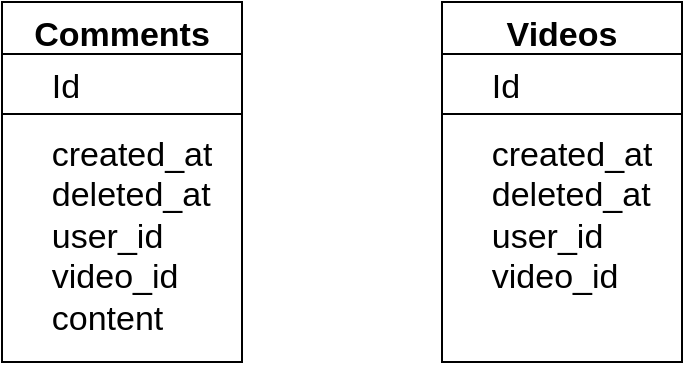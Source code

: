<mxfile version="21.7.2" type="github">
  <diagram name="第 1 页" id="reo0W4DHmEvqvENfd4CY">
    <mxGraphModel dx="1004" dy="0" grid="1" gridSize="10" guides="1" tooltips="1" connect="1" arrows="1" fold="1" page="1" pageScale="1" pageWidth="827" pageHeight="1169" math="0" shadow="0">
      <root>
        <mxCell id="0" />
        <mxCell id="1" parent="0" />
        <mxCell id="bZsvWBhSHapUdeZmbFc5-8" value="Comments" style="swimlane;fontStyle=1;align=center;verticalAlign=top;childLayout=stackLayout;horizontal=1;startSize=26;horizontalStack=0;resizeParent=1;resizeParentMax=0;resizeLast=0;collapsible=1;marginBottom=0;whiteSpace=wrap;html=1;fillColor=none;fontSize=17;" vertex="1" parent="1">
          <mxGeometry x="60" y="60" width="120" height="180" as="geometry" />
        </mxCell>
        <mxCell id="bZsvWBhSHapUdeZmbFc5-9" value="&amp;nbsp; &amp;nbsp; Id" style="text;strokeColor=none;fillColor=none;align=left;verticalAlign=top;spacingLeft=4;spacingRight=4;overflow=hidden;rotatable=0;points=[[0,0.5],[1,0.5]];portConstraint=eastwest;whiteSpace=wrap;html=1;fontSize=17;" vertex="1" parent="bZsvWBhSHapUdeZmbFc5-8">
          <mxGeometry y="26" width="120" height="26" as="geometry" />
        </mxCell>
        <mxCell id="bZsvWBhSHapUdeZmbFc5-10" value="" style="line;strokeWidth=1;fillColor=none;align=left;verticalAlign=middle;spacingTop=-1;spacingLeft=3;spacingRight=3;rotatable=0;labelPosition=right;points=[];portConstraint=eastwest;strokeColor=inherit;fontSize=17;" vertex="1" parent="bZsvWBhSHapUdeZmbFc5-8">
          <mxGeometry y="52" width="120" height="8" as="geometry" />
        </mxCell>
        <mxCell id="bZsvWBhSHapUdeZmbFc5-11" value="&amp;nbsp; &amp;nbsp; created_at&lt;br style=&quot;font-size: 17px;&quot;&gt;&amp;nbsp; &amp;nbsp; deleted_at&lt;br style=&quot;font-size: 17px;&quot;&gt;&amp;nbsp; &amp;nbsp; user_id&lt;br style=&quot;font-size: 17px;&quot;&gt;&amp;nbsp; &amp;nbsp; video_id&lt;br style=&quot;font-size: 17px;&quot;&gt;&amp;nbsp; &amp;nbsp; content" style="text;strokeColor=none;fillColor=none;align=left;verticalAlign=top;spacingLeft=4;spacingRight=4;overflow=hidden;rotatable=0;points=[[0,0.5],[1,0.5]];portConstraint=eastwest;whiteSpace=wrap;html=1;fontSize=17;" vertex="1" parent="bZsvWBhSHapUdeZmbFc5-8">
          <mxGeometry y="60" width="120" height="120" as="geometry" />
        </mxCell>
        <mxCell id="bZsvWBhSHapUdeZmbFc5-12" value="Videos" style="swimlane;fontStyle=1;align=center;verticalAlign=top;childLayout=stackLayout;horizontal=1;startSize=26;horizontalStack=0;resizeParent=1;resizeParentMax=0;resizeLast=0;collapsible=1;marginBottom=0;whiteSpace=wrap;html=1;fillColor=none;fontSize=17;" vertex="1" parent="1">
          <mxGeometry x="280" y="60" width="120" height="180" as="geometry" />
        </mxCell>
        <mxCell id="bZsvWBhSHapUdeZmbFc5-13" value="&amp;nbsp; &amp;nbsp; Id" style="text;strokeColor=none;fillColor=none;align=left;verticalAlign=top;spacingLeft=4;spacingRight=4;overflow=hidden;rotatable=0;points=[[0,0.5],[1,0.5]];portConstraint=eastwest;whiteSpace=wrap;html=1;fontSize=17;" vertex="1" parent="bZsvWBhSHapUdeZmbFc5-12">
          <mxGeometry y="26" width="120" height="26" as="geometry" />
        </mxCell>
        <mxCell id="bZsvWBhSHapUdeZmbFc5-14" value="" style="line;strokeWidth=1;fillColor=none;align=left;verticalAlign=middle;spacingTop=-1;spacingLeft=3;spacingRight=3;rotatable=0;labelPosition=right;points=[];portConstraint=eastwest;strokeColor=inherit;fontSize=17;" vertex="1" parent="bZsvWBhSHapUdeZmbFc5-12">
          <mxGeometry y="52" width="120" height="8" as="geometry" />
        </mxCell>
        <mxCell id="bZsvWBhSHapUdeZmbFc5-15" value="&amp;nbsp; &amp;nbsp; created_at&lt;br style=&quot;font-size: 17px;&quot;&gt;&amp;nbsp; &amp;nbsp; deleted_at&lt;br style=&quot;font-size: 17px;&quot;&gt;&amp;nbsp; &amp;nbsp; user_id&lt;br style=&quot;font-size: 17px;&quot;&gt;&amp;nbsp; &amp;nbsp; video_id" style="text;strokeColor=none;fillColor=none;align=left;verticalAlign=top;spacingLeft=4;spacingRight=4;overflow=hidden;rotatable=0;points=[[0,0.5],[1,0.5]];portConstraint=eastwest;whiteSpace=wrap;html=1;fontSize=17;" vertex="1" parent="bZsvWBhSHapUdeZmbFc5-12">
          <mxGeometry y="60" width="120" height="120" as="geometry" />
        </mxCell>
      </root>
    </mxGraphModel>
  </diagram>
</mxfile>
